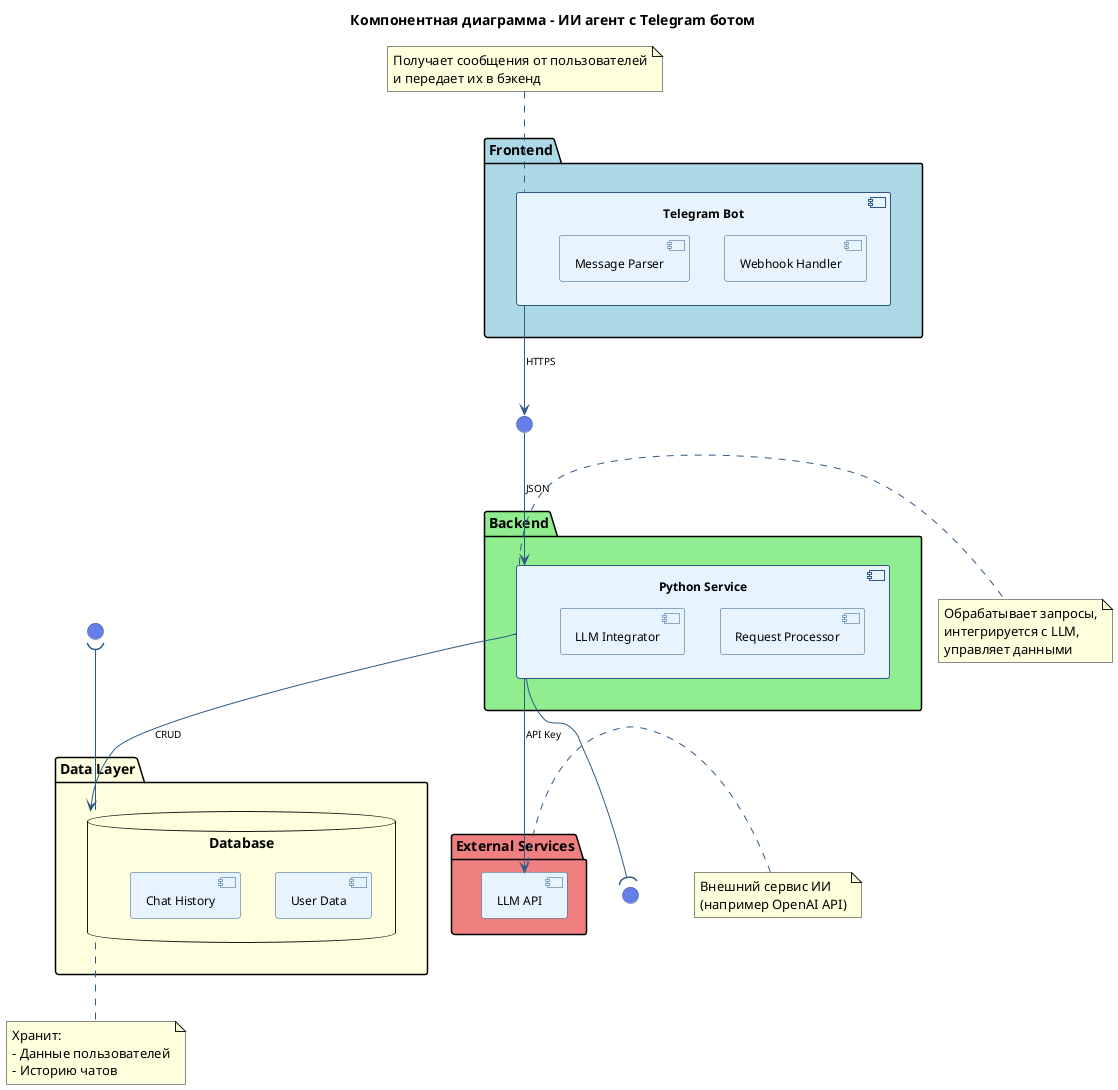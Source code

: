 @startuml ComponentDiagram_AI_Agent

title Компонентная диаграмма - ИИ агент с Telegram ботом

' Настройка стилей
skinparam component {
    BackgroundColor #E8F4FD
    BorderColor #2E5A87
    FontSize 12
    FontColor Black
}

skinparam interface {
    BackgroundColor #667EEA
    BorderColor #2E5A87
    FontColor White
    FontSize 10
}

skinparam arrow {
    Color #2E5A87
    FontSize 10
}

' Основные компоненты
package "Frontend" #lightblue {
    component "Telegram Bot" as telegram_bot {
        [Webhook Handler]
        [Message Parser]
    }
}

package "Backend" #lightgreen {
    component "Python Service" as python_service {
        [Request Processor]
        [LLM Integrator]
    }
}

package "External Services" #lightcoral {
    component "LLM API" as llm_api
}

package "Data Layer" #lightyellow {
    database "Database" as db {
        [User Data]
        [Chat History]
    }
}

' Интерфейсы
() "Telegram API" as telegram_api
() "REST API" as rest_api
() "Database Interface" as db_interface

' Связи между компонентами
telegram_bot --> telegram_api : HTTPS
telegram_api --> python_service : JSON
python_service --> llm_api : API Key
python_service --> db : CRUD
db_interface )-- db
python_service --( rest_api

' Аннотации
note top of telegram_bot: Получает сообщения от пользователей\nи передает их в бэкенд
note right of python_service: Обрабатывает запросы,\nинтегрируется с LLM,\nуправляет данными
note left of llm_api: Внешний сервис ИИ\n(например OpenAI API)
note bottom of db: Хранит:\n- Данные пользователей\n- Историю чатов

@enduml